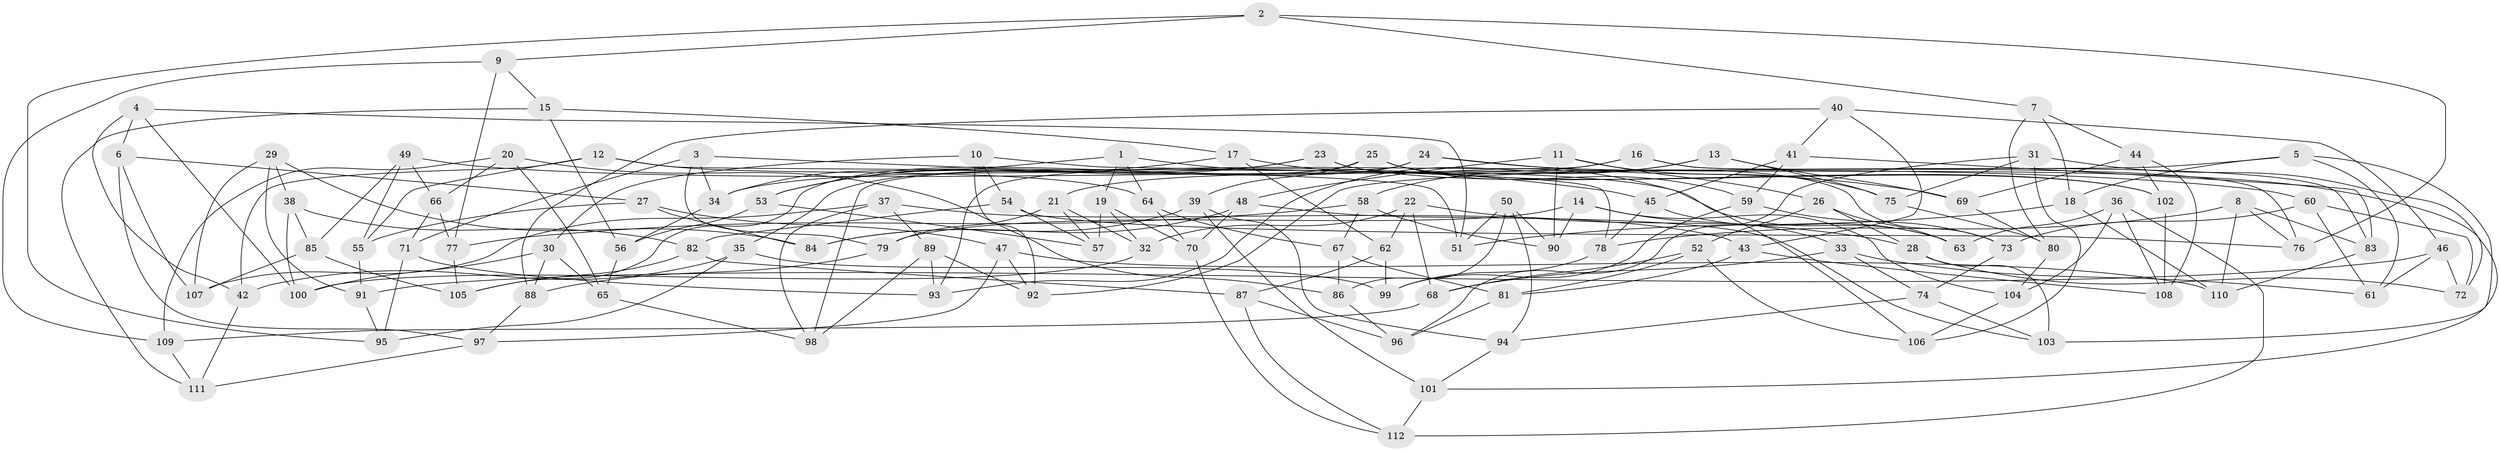 // Generated by graph-tools (version 1.1) at 2025/16/03/09/25 04:16:42]
// undirected, 112 vertices, 224 edges
graph export_dot {
graph [start="1"]
  node [color=gray90,style=filled];
  1;
  2;
  3;
  4;
  5;
  6;
  7;
  8;
  9;
  10;
  11;
  12;
  13;
  14;
  15;
  16;
  17;
  18;
  19;
  20;
  21;
  22;
  23;
  24;
  25;
  26;
  27;
  28;
  29;
  30;
  31;
  32;
  33;
  34;
  35;
  36;
  37;
  38;
  39;
  40;
  41;
  42;
  43;
  44;
  45;
  46;
  47;
  48;
  49;
  50;
  51;
  52;
  53;
  54;
  55;
  56;
  57;
  58;
  59;
  60;
  61;
  62;
  63;
  64;
  65;
  66;
  67;
  68;
  69;
  70;
  71;
  72;
  73;
  74;
  75;
  76;
  77;
  78;
  79;
  80;
  81;
  82;
  83;
  84;
  85;
  86;
  87;
  88;
  89;
  90;
  91;
  92;
  93;
  94;
  95;
  96;
  97;
  98;
  99;
  100;
  101;
  102;
  103;
  104;
  105;
  106;
  107;
  108;
  109;
  110;
  111;
  112;
  1 -- 34;
  1 -- 64;
  1 -- 19;
  1 -- 63;
  2 -- 9;
  2 -- 76;
  2 -- 7;
  2 -- 95;
  3 -- 34;
  3 -- 45;
  3 -- 79;
  3 -- 71;
  4 -- 51;
  4 -- 42;
  4 -- 6;
  4 -- 100;
  5 -- 61;
  5 -- 92;
  5 -- 103;
  5 -- 18;
  6 -- 27;
  6 -- 97;
  6 -- 107;
  7 -- 18;
  7 -- 80;
  7 -- 44;
  8 -- 110;
  8 -- 76;
  8 -- 83;
  8 -- 78;
  9 -- 77;
  9 -- 15;
  9 -- 109;
  10 -- 78;
  10 -- 30;
  10 -- 92;
  10 -- 54;
  11 -- 48;
  11 -- 75;
  11 -- 90;
  11 -- 26;
  12 -- 64;
  12 -- 51;
  12 -- 42;
  12 -- 55;
  13 -- 75;
  13 -- 93;
  13 -- 69;
  13 -- 58;
  14 -- 79;
  14 -- 33;
  14 -- 104;
  14 -- 90;
  15 -- 111;
  15 -- 56;
  15 -- 17;
  16 -- 93;
  16 -- 21;
  16 -- 83;
  16 -- 76;
  17 -- 106;
  17 -- 62;
  17 -- 53;
  18 -- 110;
  18 -- 51;
  19 -- 57;
  19 -- 70;
  19 -- 32;
  20 -- 65;
  20 -- 109;
  20 -- 86;
  20 -- 66;
  21 -- 79;
  21 -- 32;
  21 -- 57;
  22 -- 28;
  22 -- 68;
  22 -- 32;
  22 -- 62;
  23 -- 102;
  23 -- 53;
  23 -- 73;
  23 -- 34;
  24 -- 35;
  24 -- 101;
  24 -- 69;
  24 -- 98;
  25 -- 102;
  25 -- 39;
  25 -- 59;
  25 -- 105;
  26 -- 28;
  26 -- 52;
  26 -- 63;
  27 -- 55;
  27 -- 47;
  27 -- 84;
  28 -- 72;
  28 -- 103;
  29 -- 84;
  29 -- 38;
  29 -- 107;
  29 -- 91;
  30 -- 88;
  30 -- 65;
  30 -- 100;
  31 -- 72;
  31 -- 96;
  31 -- 106;
  31 -- 75;
  32 -- 100;
  33 -- 74;
  33 -- 68;
  33 -- 61;
  34 -- 56;
  35 -- 42;
  35 -- 99;
  35 -- 95;
  36 -- 112;
  36 -- 104;
  36 -- 108;
  36 -- 63;
  37 -- 98;
  37 -- 107;
  37 -- 43;
  37 -- 89;
  38 -- 82;
  38 -- 100;
  38 -- 85;
  39 -- 101;
  39 -- 84;
  39 -- 94;
  40 -- 43;
  40 -- 41;
  40 -- 46;
  40 -- 88;
  41 -- 59;
  41 -- 45;
  41 -- 83;
  42 -- 111;
  43 -- 108;
  43 -- 81;
  44 -- 102;
  44 -- 108;
  44 -- 69;
  45 -- 78;
  45 -- 63;
  46 -- 61;
  46 -- 91;
  46 -- 72;
  47 -- 110;
  47 -- 97;
  47 -- 92;
  48 -- 84;
  48 -- 70;
  48 -- 103;
  49 -- 55;
  49 -- 60;
  49 -- 66;
  49 -- 85;
  50 -- 86;
  50 -- 94;
  50 -- 51;
  50 -- 90;
  52 -- 81;
  52 -- 106;
  52 -- 68;
  53 -- 56;
  53 -- 57;
  54 -- 76;
  54 -- 57;
  54 -- 82;
  55 -- 91;
  56 -- 65;
  58 -- 67;
  58 -- 77;
  58 -- 90;
  59 -- 99;
  59 -- 73;
  60 -- 61;
  60 -- 73;
  60 -- 72;
  62 -- 87;
  62 -- 99;
  64 -- 67;
  64 -- 70;
  65 -- 98;
  66 -- 77;
  66 -- 71;
  67 -- 86;
  67 -- 81;
  68 -- 109;
  69 -- 80;
  70 -- 112;
  71 -- 95;
  71 -- 93;
  73 -- 74;
  74 -- 103;
  74 -- 94;
  75 -- 80;
  77 -- 105;
  78 -- 99;
  79 -- 88;
  80 -- 104;
  81 -- 96;
  82 -- 87;
  82 -- 105;
  83 -- 110;
  85 -- 105;
  85 -- 107;
  86 -- 96;
  87 -- 112;
  87 -- 96;
  88 -- 97;
  89 -- 98;
  89 -- 93;
  89 -- 92;
  91 -- 95;
  94 -- 101;
  97 -- 111;
  101 -- 112;
  102 -- 108;
  104 -- 106;
  109 -- 111;
}
